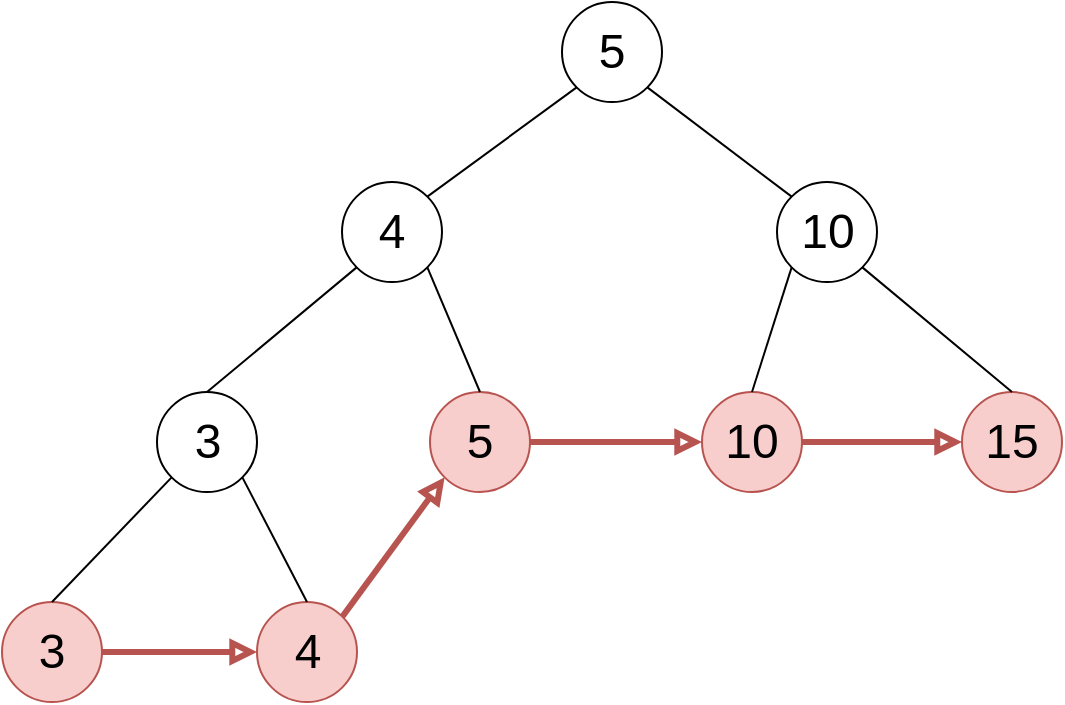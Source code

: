 <mxfile version="21.1.7" type="device">
  <diagram id="sIHxDU0UpAEGFC293PV-" name="Page-1">
    <mxGraphModel dx="1318" dy="810" grid="1" gridSize="10" guides="1" tooltips="1" connect="1" arrows="1" fold="1" page="1" pageScale="1" pageWidth="850" pageHeight="1100" math="0" shadow="0">
      <root>
        <mxCell id="0" />
        <mxCell id="1" parent="0" />
        <mxCell id="3GdXQBYGe-d5dMTSXX5j-1" value="&lt;font style=&quot;font-size: 24px&quot;&gt;5&lt;/font&gt;" style="ellipse;whiteSpace=wrap;html=1;aspect=fixed;" parent="1" vertex="1">
          <mxGeometry x="370" y="90" width="50" height="50" as="geometry" />
        </mxCell>
        <mxCell id="3GdXQBYGe-d5dMTSXX5j-2" value="&lt;font style=&quot;font-size: 24px&quot;&gt;4&lt;/font&gt;" style="ellipse;whiteSpace=wrap;html=1;aspect=fixed;" parent="1" vertex="1">
          <mxGeometry x="260" y="180" width="50" height="50" as="geometry" />
        </mxCell>
        <mxCell id="3GdXQBYGe-d5dMTSXX5j-3" value="&lt;font style=&quot;font-size: 24px&quot;&gt;10&lt;/font&gt;" style="ellipse;whiteSpace=wrap;html=1;aspect=fixed;" parent="1" vertex="1">
          <mxGeometry x="477.5" y="180" width="50" height="50" as="geometry" />
        </mxCell>
        <mxCell id="3GdXQBYGe-d5dMTSXX5j-4" value="&lt;font style=&quot;font-size: 24px&quot;&gt;3&lt;/font&gt;" style="ellipse;whiteSpace=wrap;html=1;aspect=fixed;" parent="1" vertex="1">
          <mxGeometry x="167.5" y="285" width="50" height="50" as="geometry" />
        </mxCell>
        <mxCell id="3GdXQBYGe-d5dMTSXX5j-5" value="&lt;font style=&quot;font-size: 24px&quot;&gt;5&lt;/font&gt;" style="ellipse;whiteSpace=wrap;html=1;aspect=fixed;fillColor=#f8cecc;strokeColor=#b85450;" parent="1" vertex="1">
          <mxGeometry x="304" y="285" width="50" height="50" as="geometry" />
        </mxCell>
        <mxCell id="3GdXQBYGe-d5dMTSXX5j-7" value="&lt;font style=&quot;font-size: 24px&quot;&gt;10&lt;/font&gt;" style="ellipse;whiteSpace=wrap;html=1;aspect=fixed;fillColor=#f8cecc;strokeColor=#b85450;" parent="1" vertex="1">
          <mxGeometry x="440" y="285" width="50" height="50" as="geometry" />
        </mxCell>
        <mxCell id="3GdXQBYGe-d5dMTSXX5j-8" value="&lt;font style=&quot;font-size: 24px&quot;&gt;15&lt;/font&gt;" style="ellipse;whiteSpace=wrap;html=1;aspect=fixed;fillColor=#f8cecc;strokeColor=#b85450;" parent="1" vertex="1">
          <mxGeometry x="570" y="285" width="50" height="50" as="geometry" />
        </mxCell>
        <mxCell id="3GdXQBYGe-d5dMTSXX5j-12" value="&lt;font style=&quot;font-size: 24px&quot;&gt;4&lt;/font&gt;" style="ellipse;whiteSpace=wrap;html=1;aspect=fixed;fillColor=#f8cecc;strokeColor=#b85450;" parent="1" vertex="1">
          <mxGeometry x="217.5" y="390" width="50" height="50" as="geometry" />
        </mxCell>
        <mxCell id="3GdXQBYGe-d5dMTSXX5j-13" value="&lt;font style=&quot;font-size: 24px&quot;&gt;3&lt;/font&gt;" style="ellipse;whiteSpace=wrap;html=1;aspect=fixed;direction=south;fillColor=#f8cecc;strokeColor=#b85450;" parent="1" vertex="1">
          <mxGeometry x="90" y="390" width="50" height="50" as="geometry" />
        </mxCell>
        <mxCell id="3GdXQBYGe-d5dMTSXX5j-17" value="" style="endArrow=none;html=1;entryX=0;entryY=1;entryDx=0;entryDy=0;exitX=1;exitY=0;exitDx=0;exitDy=0;" parent="1" source="3GdXQBYGe-d5dMTSXX5j-2" target="3GdXQBYGe-d5dMTSXX5j-1" edge="1">
          <mxGeometry width="50" height="50" relative="1" as="geometry">
            <mxPoint x="320" y="130" as="sourcePoint" />
            <mxPoint x="370" y="80" as="targetPoint" />
          </mxGeometry>
        </mxCell>
        <mxCell id="3GdXQBYGe-d5dMTSXX5j-19" value="" style="endArrow=none;html=1;entryX=0;entryY=1;entryDx=0;entryDy=0;exitX=0.5;exitY=0;exitDx=0;exitDy=0;" parent="1" source="3GdXQBYGe-d5dMTSXX5j-4" target="3GdXQBYGe-d5dMTSXX5j-2" edge="1">
          <mxGeometry width="50" height="50" relative="1" as="geometry">
            <mxPoint x="157.5" y="260" as="sourcePoint" />
            <mxPoint x="207.5" y="210" as="targetPoint" />
          </mxGeometry>
        </mxCell>
        <mxCell id="3GdXQBYGe-d5dMTSXX5j-20" value="" style="endArrow=none;html=1;entryX=0;entryY=1;entryDx=0;entryDy=0;exitX=0;exitY=0.5;exitDx=0;exitDy=0;" parent="1" source="3GdXQBYGe-d5dMTSXX5j-13" target="3GdXQBYGe-d5dMTSXX5j-4" edge="1">
          <mxGeometry width="50" height="50" relative="1" as="geometry">
            <mxPoint x="30" y="530" as="sourcePoint" />
            <mxPoint x="80" y="480" as="targetPoint" />
          </mxGeometry>
        </mxCell>
        <mxCell id="3GdXQBYGe-d5dMTSXX5j-21" value="" style="endArrow=none;html=1;entryX=1;entryY=1;entryDx=0;entryDy=0;exitX=0.5;exitY=0;exitDx=0;exitDy=0;" parent="1" source="3GdXQBYGe-d5dMTSXX5j-12" target="3GdXQBYGe-d5dMTSXX5j-4" edge="1">
          <mxGeometry width="50" height="50" relative="1" as="geometry">
            <mxPoint x="30" y="530" as="sourcePoint" />
            <mxPoint x="80" y="480" as="targetPoint" />
          </mxGeometry>
        </mxCell>
        <mxCell id="3GdXQBYGe-d5dMTSXX5j-22" value="" style="endArrow=none;html=1;entryX=1;entryY=1;entryDx=0;entryDy=0;exitX=0.5;exitY=0;exitDx=0;exitDy=0;" parent="1" source="3GdXQBYGe-d5dMTSXX5j-5" target="3GdXQBYGe-d5dMTSXX5j-2" edge="1">
          <mxGeometry width="50" height="50" relative="1" as="geometry">
            <mxPoint x="30" y="530" as="sourcePoint" />
            <mxPoint x="80" y="480" as="targetPoint" />
          </mxGeometry>
        </mxCell>
        <mxCell id="3GdXQBYGe-d5dMTSXX5j-23" value="" style="endArrow=none;html=1;entryX=1;entryY=1;entryDx=0;entryDy=0;exitX=0;exitY=0;exitDx=0;exitDy=0;" parent="1" source="3GdXQBYGe-d5dMTSXX5j-3" target="3GdXQBYGe-d5dMTSXX5j-1" edge="1">
          <mxGeometry width="50" height="50" relative="1" as="geometry">
            <mxPoint x="30" y="530" as="sourcePoint" />
            <mxPoint x="80" y="480" as="targetPoint" />
          </mxGeometry>
        </mxCell>
        <mxCell id="3GdXQBYGe-d5dMTSXX5j-24" value="" style="endArrow=none;html=1;entryX=0;entryY=1;entryDx=0;entryDy=0;exitX=0.5;exitY=0;exitDx=0;exitDy=0;" parent="1" source="3GdXQBYGe-d5dMTSXX5j-7" target="3GdXQBYGe-d5dMTSXX5j-3" edge="1">
          <mxGeometry width="50" height="50" relative="1" as="geometry">
            <mxPoint x="30" y="530" as="sourcePoint" />
            <mxPoint x="80" y="480" as="targetPoint" />
          </mxGeometry>
        </mxCell>
        <mxCell id="3GdXQBYGe-d5dMTSXX5j-25" value="" style="endArrow=none;html=1;entryX=1;entryY=1;entryDx=0;entryDy=0;exitX=0.5;exitY=0;exitDx=0;exitDy=0;" parent="1" source="3GdXQBYGe-d5dMTSXX5j-8" target="3GdXQBYGe-d5dMTSXX5j-3" edge="1">
          <mxGeometry width="50" height="50" relative="1" as="geometry">
            <mxPoint x="30" y="530" as="sourcePoint" />
            <mxPoint x="80" y="480" as="targetPoint" />
          </mxGeometry>
        </mxCell>
        <mxCell id="3GdXQBYGe-d5dMTSXX5j-26" value="" style="endArrow=block;html=1;entryX=0;entryY=0.5;entryDx=0;entryDy=0;exitX=0.5;exitY=0;exitDx=0;exitDy=0;endFill=0;strokeWidth=3;fillColor=#f8cecc;strokeColor=#b85450;" parent="1" source="3GdXQBYGe-d5dMTSXX5j-13" target="3GdXQBYGe-d5dMTSXX5j-12" edge="1">
          <mxGeometry width="50" height="50" relative="1" as="geometry">
            <mxPoint x="30" y="530" as="sourcePoint" />
            <mxPoint x="80" y="480" as="targetPoint" />
          </mxGeometry>
        </mxCell>
        <mxCell id="3GdXQBYGe-d5dMTSXX5j-27" value="" style="endArrow=block;html=1;entryX=0;entryY=1;entryDx=0;entryDy=0;exitX=1;exitY=0;exitDx=0;exitDy=0;endFill=0;strokeWidth=3;fillColor=#f8cecc;strokeColor=#b85450;" parent="1" source="3GdXQBYGe-d5dMTSXX5j-12" target="3GdXQBYGe-d5dMTSXX5j-5" edge="1">
          <mxGeometry width="50" height="50" relative="1" as="geometry">
            <mxPoint x="90.0" y="445" as="sourcePoint" />
            <mxPoint x="170.0" y="445" as="targetPoint" />
          </mxGeometry>
        </mxCell>
        <mxCell id="3GdXQBYGe-d5dMTSXX5j-29" value="" style="endArrow=block;html=1;entryX=0;entryY=0.5;entryDx=0;entryDy=0;exitX=1;exitY=0.5;exitDx=0;exitDy=0;endFill=0;strokeWidth=3;fillColor=#f8cecc;strokeColor=#b85450;" parent="1" source="3GdXQBYGe-d5dMTSXX5j-5" target="3GdXQBYGe-d5dMTSXX5j-7" edge="1">
          <mxGeometry width="50" height="50" relative="1" as="geometry">
            <mxPoint x="100.0" y="455" as="sourcePoint" />
            <mxPoint x="180.0" y="455" as="targetPoint" />
          </mxGeometry>
        </mxCell>
        <mxCell id="3GdXQBYGe-d5dMTSXX5j-30" value="" style="endArrow=block;html=1;entryX=0;entryY=0.5;entryDx=0;entryDy=0;exitX=1;exitY=0.5;exitDx=0;exitDy=0;endFill=0;strokeWidth=3;fillColor=#f8cecc;strokeColor=#b85450;" parent="1" source="3GdXQBYGe-d5dMTSXX5j-7" target="3GdXQBYGe-d5dMTSXX5j-8" edge="1">
          <mxGeometry width="50" height="50" relative="1" as="geometry">
            <mxPoint x="110.0" y="465" as="sourcePoint" />
            <mxPoint x="190.0" y="465" as="targetPoint" />
          </mxGeometry>
        </mxCell>
      </root>
    </mxGraphModel>
  </diagram>
</mxfile>
